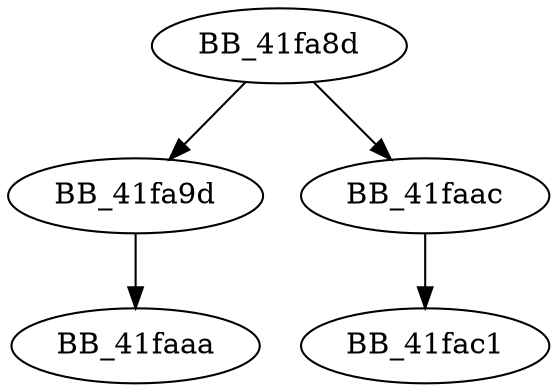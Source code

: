 DiGraph ___crtEnumSystemLocalesEx{
BB_41fa8d->BB_41fa9d
BB_41fa8d->BB_41faac
BB_41fa9d->BB_41faaa
BB_41faac->BB_41fac1
}

